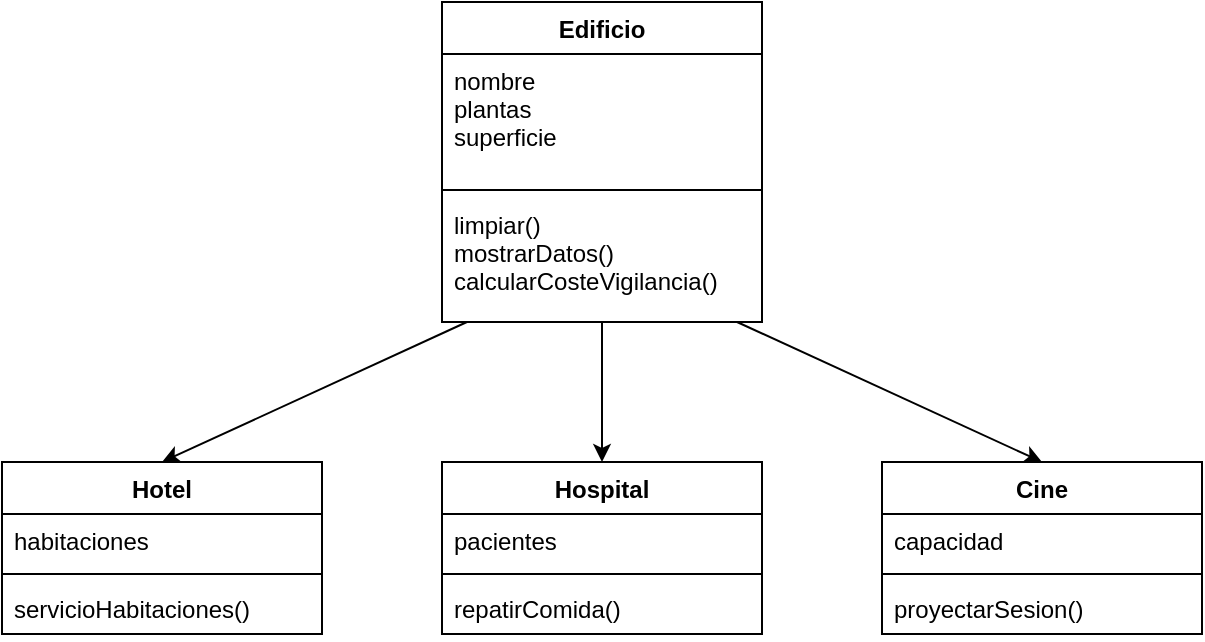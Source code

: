 <mxfile>
    <diagram id="C5RBs43oDa-KdzZeNtuy" name="Page-1">
        <mxGraphModel dx="607" dy="289" grid="1" gridSize="10" guides="1" tooltips="1" connect="1" arrows="1" fold="1" page="1" pageScale="1" pageWidth="827" pageHeight="1169" math="0" shadow="0">
            <root>
                <mxCell id="WIyWlLk6GJQsqaUBKTNV-0"/>
                <mxCell id="WIyWlLk6GJQsqaUBKTNV-1" parent="WIyWlLk6GJQsqaUBKTNV-0"/>
                <mxCell id="o2v1XAyCfmpkKhYFdGuh-4" value="Edificio&#10;" style="swimlane;fontStyle=1;align=center;verticalAlign=top;childLayout=stackLayout;horizontal=1;startSize=26;horizontalStack=0;resizeParent=1;resizeParentMax=0;resizeLast=0;collapsible=1;marginBottom=0;" parent="WIyWlLk6GJQsqaUBKTNV-1" vertex="1">
                    <mxGeometry x="320" y="80" width="160" height="160" as="geometry"/>
                </mxCell>
                <mxCell id="o2v1XAyCfmpkKhYFdGuh-5" value="nombre&#10;plantas&#10;superficie&#10;" style="text;strokeColor=none;fillColor=none;align=left;verticalAlign=top;spacingLeft=4;spacingRight=4;overflow=hidden;rotatable=0;points=[[0,0.5],[1,0.5]];portConstraint=eastwest;" parent="o2v1XAyCfmpkKhYFdGuh-4" vertex="1">
                    <mxGeometry y="26" width="160" height="64" as="geometry"/>
                </mxCell>
                <mxCell id="o2v1XAyCfmpkKhYFdGuh-6" value="" style="line;strokeWidth=1;fillColor=none;align=left;verticalAlign=middle;spacingTop=-1;spacingLeft=3;spacingRight=3;rotatable=0;labelPosition=right;points=[];portConstraint=eastwest;" parent="o2v1XAyCfmpkKhYFdGuh-4" vertex="1">
                    <mxGeometry y="90" width="160" height="8" as="geometry"/>
                </mxCell>
                <mxCell id="o2v1XAyCfmpkKhYFdGuh-7" value="limpiar()&#10;mostrarDatos()&#10;calcularCosteVigilancia()&#10;&#10;" style="text;strokeColor=none;fillColor=none;align=left;verticalAlign=top;spacingLeft=4;spacingRight=4;overflow=hidden;rotatable=0;points=[[0,0.5],[1,0.5]];portConstraint=eastwest;" parent="o2v1XAyCfmpkKhYFdGuh-4" vertex="1">
                    <mxGeometry y="98" width="160" height="62" as="geometry"/>
                </mxCell>
                <mxCell id="o2v1XAyCfmpkKhYFdGuh-8" value="Hotel" style="swimlane;fontStyle=1;align=center;verticalAlign=top;childLayout=stackLayout;horizontal=1;startSize=26;horizontalStack=0;resizeParent=1;resizeParentMax=0;resizeLast=0;collapsible=1;marginBottom=0;" parent="WIyWlLk6GJQsqaUBKTNV-1" vertex="1">
                    <mxGeometry x="100" y="310" width="160" height="86" as="geometry"/>
                </mxCell>
                <mxCell id="o2v1XAyCfmpkKhYFdGuh-9" value="habitaciones" style="text;strokeColor=none;fillColor=none;align=left;verticalAlign=top;spacingLeft=4;spacingRight=4;overflow=hidden;rotatable=0;points=[[0,0.5],[1,0.5]];portConstraint=eastwest;" parent="o2v1XAyCfmpkKhYFdGuh-8" vertex="1">
                    <mxGeometry y="26" width="160" height="26" as="geometry"/>
                </mxCell>
                <mxCell id="o2v1XAyCfmpkKhYFdGuh-10" value="" style="line;strokeWidth=1;fillColor=none;align=left;verticalAlign=middle;spacingTop=-1;spacingLeft=3;spacingRight=3;rotatable=0;labelPosition=right;points=[];portConstraint=eastwest;" parent="o2v1XAyCfmpkKhYFdGuh-8" vertex="1">
                    <mxGeometry y="52" width="160" height="8" as="geometry"/>
                </mxCell>
                <mxCell id="o2v1XAyCfmpkKhYFdGuh-11" value="servicioHabitaciones()" style="text;strokeColor=none;fillColor=none;align=left;verticalAlign=top;spacingLeft=4;spacingRight=4;overflow=hidden;rotatable=0;points=[[0,0.5],[1,0.5]];portConstraint=eastwest;" parent="o2v1XAyCfmpkKhYFdGuh-8" vertex="1">
                    <mxGeometry y="60" width="160" height="26" as="geometry"/>
                </mxCell>
                <mxCell id="o2v1XAyCfmpkKhYFdGuh-12" value="Hospital&#10;" style="swimlane;fontStyle=1;align=center;verticalAlign=top;childLayout=stackLayout;horizontal=1;startSize=26;horizontalStack=0;resizeParent=1;resizeParentMax=0;resizeLast=0;collapsible=1;marginBottom=0;" parent="WIyWlLk6GJQsqaUBKTNV-1" vertex="1">
                    <mxGeometry x="320" y="310" width="160" height="86" as="geometry">
                        <mxRectangle x="320" y="310" width="80" height="26" as="alternateBounds"/>
                    </mxGeometry>
                </mxCell>
                <mxCell id="o2v1XAyCfmpkKhYFdGuh-13" value="pacientes" style="text;strokeColor=none;fillColor=none;align=left;verticalAlign=top;spacingLeft=4;spacingRight=4;overflow=hidden;rotatable=0;points=[[0,0.5],[1,0.5]];portConstraint=eastwest;" parent="o2v1XAyCfmpkKhYFdGuh-12" vertex="1">
                    <mxGeometry y="26" width="160" height="26" as="geometry"/>
                </mxCell>
                <mxCell id="o2v1XAyCfmpkKhYFdGuh-14" value="" style="line;strokeWidth=1;fillColor=none;align=left;verticalAlign=middle;spacingTop=-1;spacingLeft=3;spacingRight=3;rotatable=0;labelPosition=right;points=[];portConstraint=eastwest;" parent="o2v1XAyCfmpkKhYFdGuh-12" vertex="1">
                    <mxGeometry y="52" width="160" height="8" as="geometry"/>
                </mxCell>
                <mxCell id="o2v1XAyCfmpkKhYFdGuh-15" value="repatirComida()" style="text;strokeColor=none;fillColor=none;align=left;verticalAlign=top;spacingLeft=4;spacingRight=4;overflow=hidden;rotatable=0;points=[[0,0.5],[1,0.5]];portConstraint=eastwest;" parent="o2v1XAyCfmpkKhYFdGuh-12" vertex="1">
                    <mxGeometry y="60" width="160" height="26" as="geometry"/>
                </mxCell>
                <mxCell id="o2v1XAyCfmpkKhYFdGuh-16" value="Cine" style="swimlane;fontStyle=1;align=center;verticalAlign=top;childLayout=stackLayout;horizontal=1;startSize=26;horizontalStack=0;resizeParent=1;resizeParentMax=0;resizeLast=0;collapsible=1;marginBottom=0;" parent="WIyWlLk6GJQsqaUBKTNV-1" vertex="1">
                    <mxGeometry x="540" y="310" width="160" height="86" as="geometry"/>
                </mxCell>
                <mxCell id="o2v1XAyCfmpkKhYFdGuh-17" value="capacidad" style="text;strokeColor=none;fillColor=none;align=left;verticalAlign=top;spacingLeft=4;spacingRight=4;overflow=hidden;rotatable=0;points=[[0,0.5],[1,0.5]];portConstraint=eastwest;" parent="o2v1XAyCfmpkKhYFdGuh-16" vertex="1">
                    <mxGeometry y="26" width="160" height="26" as="geometry"/>
                </mxCell>
                <mxCell id="o2v1XAyCfmpkKhYFdGuh-18" value="" style="line;strokeWidth=1;fillColor=none;align=left;verticalAlign=middle;spacingTop=-1;spacingLeft=3;spacingRight=3;rotatable=0;labelPosition=right;points=[];portConstraint=eastwest;" parent="o2v1XAyCfmpkKhYFdGuh-16" vertex="1">
                    <mxGeometry y="52" width="160" height="8" as="geometry"/>
                </mxCell>
                <mxCell id="o2v1XAyCfmpkKhYFdGuh-19" value="proyectarSesion()" style="text;strokeColor=none;fillColor=none;align=left;verticalAlign=top;spacingLeft=4;spacingRight=4;overflow=hidden;rotatable=0;points=[[0,0.5],[1,0.5]];portConstraint=eastwest;" parent="o2v1XAyCfmpkKhYFdGuh-16" vertex="1">
                    <mxGeometry y="60" width="160" height="26" as="geometry"/>
                </mxCell>
                <mxCell id="0" style="edgeStyle=none;html=1;entryX=0.5;entryY=0;entryDx=0;entryDy=0;" edge="1" parent="WIyWlLk6GJQsqaUBKTNV-1" source="o2v1XAyCfmpkKhYFdGuh-7" target="o2v1XAyCfmpkKhYFdGuh-8">
                    <mxGeometry relative="1" as="geometry"/>
                </mxCell>
                <mxCell id="1" style="edgeStyle=none;html=1;entryX=0.5;entryY=0;entryDx=0;entryDy=0;" edge="1" parent="WIyWlLk6GJQsqaUBKTNV-1" source="o2v1XAyCfmpkKhYFdGuh-7" target="o2v1XAyCfmpkKhYFdGuh-12">
                    <mxGeometry relative="1" as="geometry"/>
                </mxCell>
                <mxCell id="2" style="edgeStyle=none;html=1;entryX=0.5;entryY=0;entryDx=0;entryDy=0;" edge="1" parent="WIyWlLk6GJQsqaUBKTNV-1" source="o2v1XAyCfmpkKhYFdGuh-7" target="o2v1XAyCfmpkKhYFdGuh-16">
                    <mxGeometry relative="1" as="geometry"/>
                </mxCell>
            </root>
        </mxGraphModel>
    </diagram>
</mxfile>